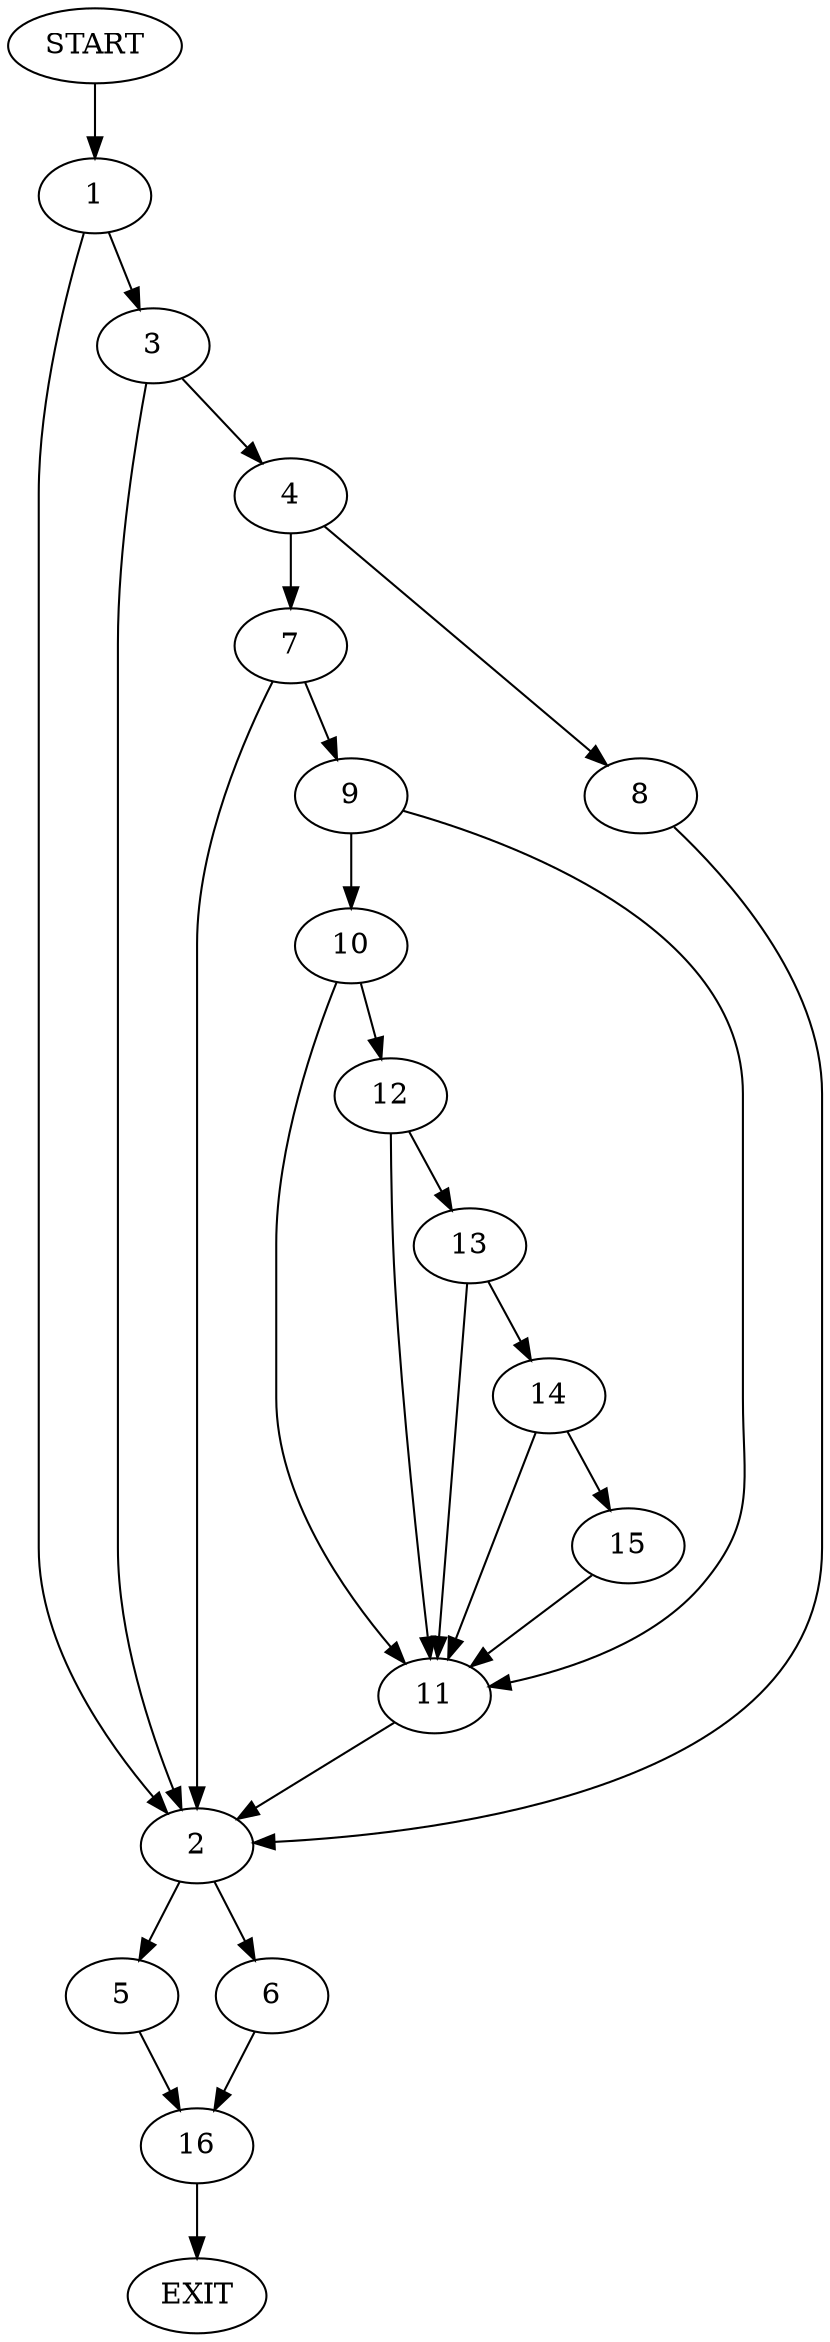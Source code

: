 digraph {
0 [label="START"]
17 [label="EXIT"]
0 -> 1
1 -> 2
1 -> 3
3 -> 4
3 -> 2
2 -> 5
2 -> 6
4 -> 7
4 -> 8
8 -> 2
7 -> 2
7 -> 9
9 -> 10
9 -> 11
10 -> 12
10 -> 11
11 -> 2
12 -> 13
12 -> 11
13 -> 14
13 -> 11
14 -> 15
14 -> 11
15 -> 11
6 -> 16
5 -> 16
16 -> 17
}
